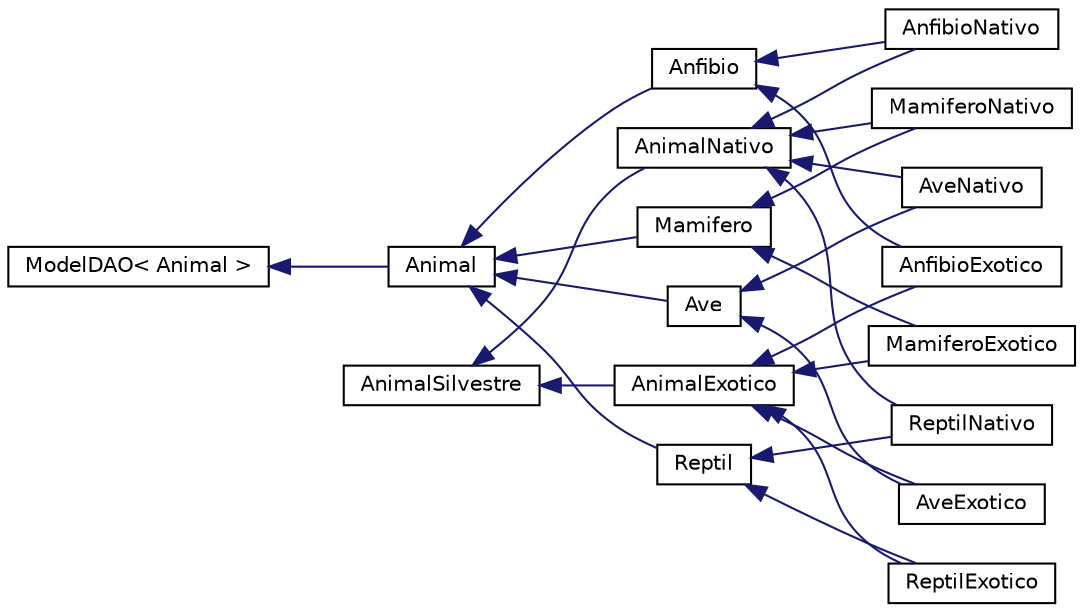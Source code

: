digraph "Gráfico de Hierarquia de Classes"
{
  edge [fontname="Helvetica",fontsize="10",labelfontname="Helvetica",labelfontsize="10"];
  node [fontname="Helvetica",fontsize="10",shape=record];
  rankdir="LR";
  Node28 [label="AnimalSilvestre",height=0.2,width=0.4,color="black", fillcolor="white", style="filled",URL="$de/d8e/classAnimalSilvestre.html"];
  Node28 -> Node29 [dir="back",color="midnightblue",fontsize="10",style="solid",fontname="Helvetica"];
  Node29 [label="AnimalExotico",height=0.2,width=0.4,color="black", fillcolor="white", style="filled",URL="$dd/dc7/classAnimalExotico.html"];
  Node29 -> Node3 [dir="back",color="midnightblue",fontsize="10",style="solid",fontname="Helvetica"];
  Node3 [label="AnfibioExotico",height=0.2,width=0.4,color="black", fillcolor="white", style="filled",URL="$d9/de6/classAnfibioExotico.html"];
  Node29 -> Node6 [dir="back",color="midnightblue",fontsize="10",style="solid",fontname="Helvetica"];
  Node6 [label="AveExotico",height=0.2,width=0.4,color="black", fillcolor="white", style="filled",URL="$d6/d8f/classAveExotico.html"];
  Node29 -> Node9 [dir="back",color="midnightblue",fontsize="10",style="solid",fontname="Helvetica"];
  Node9 [label="MamiferoExotico",height=0.2,width=0.4,color="black", fillcolor="white", style="filled",URL="$dc/d41/classMamiferoExotico.html"];
  Node29 -> Node12 [dir="back",color="midnightblue",fontsize="10",style="solid",fontname="Helvetica"];
  Node12 [label="ReptilExotico",height=0.2,width=0.4,color="black", fillcolor="white", style="filled",URL="$d7/dd5/classReptilExotico.html"];
  Node28 -> Node30 [dir="back",color="midnightblue",fontsize="10",style="solid",fontname="Helvetica"];
  Node30 [label="AnimalNativo",height=0.2,width=0.4,color="black", fillcolor="white", style="filled",URL="$d3/dfa/classAnimalNativo.html"];
  Node30 -> Node4 [dir="back",color="midnightblue",fontsize="10",style="solid",fontname="Helvetica"];
  Node4 [label="AnfibioNativo",height=0.2,width=0.4,color="black", fillcolor="white", style="filled",URL="$d9/d17/classAnfibioNativo.html"];
  Node30 -> Node7 [dir="back",color="midnightblue",fontsize="10",style="solid",fontname="Helvetica"];
  Node7 [label="AveNativo",height=0.2,width=0.4,color="black", fillcolor="white", style="filled",URL="$d4/df0/classAveNativo.html"];
  Node30 -> Node10 [dir="back",color="midnightblue",fontsize="10",style="solid",fontname="Helvetica"];
  Node10 [label="MamiferoNativo",height=0.2,width=0.4,color="black", fillcolor="white", style="filled",URL="$df/d52/classMamiferoNativo.html"];
  Node30 -> Node13 [dir="back",color="midnightblue",fontsize="10",style="solid",fontname="Helvetica"];
  Node13 [label="ReptilNativo",height=0.2,width=0.4,color="black", fillcolor="white", style="filled",URL="$de/dd6/classReptilNativo.html"];
  Node0 [label="ModelDAO\< Animal \>",height=0.2,width=0.4,color="black", fillcolor="white", style="filled",URL="$df/dd0/classModelDAO.html"];
  Node0 -> Node1 [dir="back",color="midnightblue",fontsize="10",style="solid",fontname="Helvetica"];
  Node1 [label="Animal",height=0.2,width=0.4,color="black", fillcolor="white", style="filled",URL="$d7/dac/classAnimal.html"];
  Node1 -> Node2 [dir="back",color="midnightblue",fontsize="10",style="solid",fontname="Helvetica"];
  Node2 [label="Anfibio",height=0.2,width=0.4,color="black", fillcolor="white", style="filled",URL="$d4/d13/classAnfibio.html"];
  Node2 -> Node3 [dir="back",color="midnightblue",fontsize="10",style="solid",fontname="Helvetica"];
  Node2 -> Node4 [dir="back",color="midnightblue",fontsize="10",style="solid",fontname="Helvetica"];
  Node1 -> Node5 [dir="back",color="midnightblue",fontsize="10",style="solid",fontname="Helvetica"];
  Node5 [label="Ave",height=0.2,width=0.4,color="black", fillcolor="white", style="filled",URL="$d6/def/classAve.html"];
  Node5 -> Node6 [dir="back",color="midnightblue",fontsize="10",style="solid",fontname="Helvetica"];
  Node5 -> Node7 [dir="back",color="midnightblue",fontsize="10",style="solid",fontname="Helvetica"];
  Node1 -> Node8 [dir="back",color="midnightblue",fontsize="10",style="solid",fontname="Helvetica"];
  Node8 [label="Mamifero",height=0.2,width=0.4,color="black", fillcolor="white", style="filled",URL="$dc/d80/classMamifero.html"];
  Node8 -> Node9 [dir="back",color="midnightblue",fontsize="10",style="solid",fontname="Helvetica"];
  Node8 -> Node10 [dir="back",color="midnightblue",fontsize="10",style="solid",fontname="Helvetica"];
  Node1 -> Node11 [dir="back",color="midnightblue",fontsize="10",style="solid",fontname="Helvetica"];
  Node11 [label="Reptil",height=0.2,width=0.4,color="black", fillcolor="white", style="filled",URL="$d4/d70/classReptil.html"];
  Node11 -> Node12 [dir="back",color="midnightblue",fontsize="10",style="solid",fontname="Helvetica"];
  Node11 -> Node13 [dir="back",color="midnightblue",fontsize="10",style="solid",fontname="Helvetica"];
}
